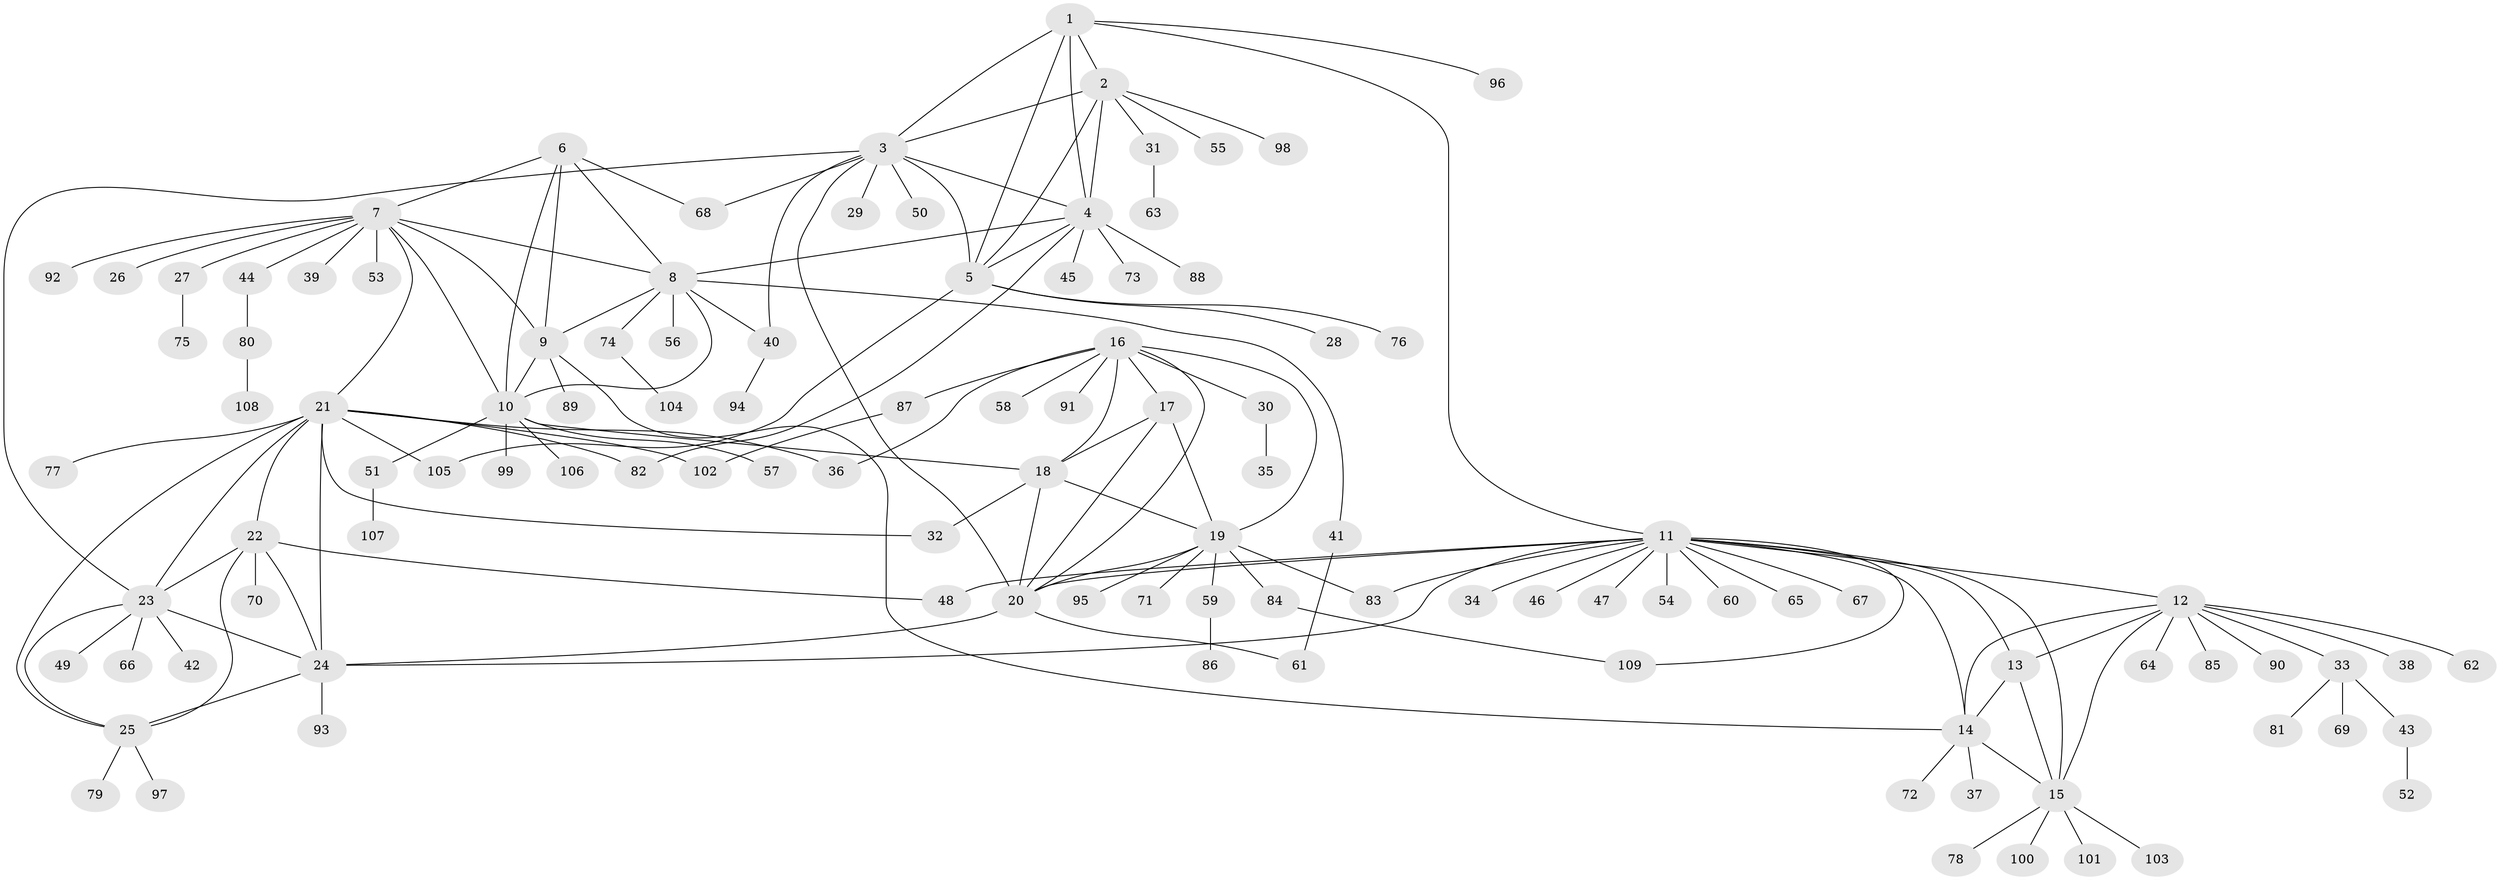 // coarse degree distribution, {1: 0.5454545454545454, 11: 0.030303030303030304, 2: 0.09090909090909091, 8: 0.030303030303030304, 4: 0.09090909090909091, 5: 0.09090909090909091, 9: 0.030303030303030304, 6: 0.06060606060606061, 7: 0.030303030303030304}
// Generated by graph-tools (version 1.1) at 2025/37/03/04/25 23:37:35]
// undirected, 109 vertices, 155 edges
graph export_dot {
  node [color=gray90,style=filled];
  1;
  2;
  3;
  4;
  5;
  6;
  7;
  8;
  9;
  10;
  11;
  12;
  13;
  14;
  15;
  16;
  17;
  18;
  19;
  20;
  21;
  22;
  23;
  24;
  25;
  26;
  27;
  28;
  29;
  30;
  31;
  32;
  33;
  34;
  35;
  36;
  37;
  38;
  39;
  40;
  41;
  42;
  43;
  44;
  45;
  46;
  47;
  48;
  49;
  50;
  51;
  52;
  53;
  54;
  55;
  56;
  57;
  58;
  59;
  60;
  61;
  62;
  63;
  64;
  65;
  66;
  67;
  68;
  69;
  70;
  71;
  72;
  73;
  74;
  75;
  76;
  77;
  78;
  79;
  80;
  81;
  82;
  83;
  84;
  85;
  86;
  87;
  88;
  89;
  90;
  91;
  92;
  93;
  94;
  95;
  96;
  97;
  98;
  99;
  100;
  101;
  102;
  103;
  104;
  105;
  106;
  107;
  108;
  109;
  1 -- 2;
  1 -- 3;
  1 -- 4;
  1 -- 5;
  1 -- 11;
  1 -- 96;
  2 -- 3;
  2 -- 4;
  2 -- 5;
  2 -- 31;
  2 -- 55;
  2 -- 98;
  3 -- 4;
  3 -- 5;
  3 -- 20;
  3 -- 23;
  3 -- 29;
  3 -- 40;
  3 -- 50;
  3 -- 68;
  4 -- 5;
  4 -- 8;
  4 -- 45;
  4 -- 73;
  4 -- 82;
  4 -- 88;
  5 -- 28;
  5 -- 76;
  5 -- 105;
  6 -- 7;
  6 -- 8;
  6 -- 9;
  6 -- 10;
  6 -- 68;
  7 -- 8;
  7 -- 9;
  7 -- 10;
  7 -- 21;
  7 -- 26;
  7 -- 27;
  7 -- 39;
  7 -- 44;
  7 -- 53;
  7 -- 92;
  8 -- 9;
  8 -- 10;
  8 -- 40;
  8 -- 41;
  8 -- 56;
  8 -- 74;
  9 -- 10;
  9 -- 14;
  9 -- 89;
  10 -- 18;
  10 -- 51;
  10 -- 57;
  10 -- 99;
  10 -- 106;
  11 -- 12;
  11 -- 13;
  11 -- 14;
  11 -- 15;
  11 -- 20;
  11 -- 24;
  11 -- 34;
  11 -- 46;
  11 -- 47;
  11 -- 48;
  11 -- 54;
  11 -- 60;
  11 -- 65;
  11 -- 67;
  11 -- 83;
  11 -- 109;
  12 -- 13;
  12 -- 14;
  12 -- 15;
  12 -- 33;
  12 -- 38;
  12 -- 62;
  12 -- 64;
  12 -- 85;
  12 -- 90;
  13 -- 14;
  13 -- 15;
  14 -- 15;
  14 -- 37;
  14 -- 72;
  15 -- 78;
  15 -- 100;
  15 -- 101;
  15 -- 103;
  16 -- 17;
  16 -- 18;
  16 -- 19;
  16 -- 20;
  16 -- 30;
  16 -- 36;
  16 -- 58;
  16 -- 87;
  16 -- 91;
  17 -- 18;
  17 -- 19;
  17 -- 20;
  18 -- 19;
  18 -- 20;
  18 -- 32;
  19 -- 20;
  19 -- 59;
  19 -- 71;
  19 -- 83;
  19 -- 84;
  19 -- 95;
  20 -- 24;
  20 -- 61;
  21 -- 22;
  21 -- 23;
  21 -- 24;
  21 -- 25;
  21 -- 32;
  21 -- 36;
  21 -- 77;
  21 -- 82;
  21 -- 102;
  21 -- 105;
  22 -- 23;
  22 -- 24;
  22 -- 25;
  22 -- 48;
  22 -- 70;
  23 -- 24;
  23 -- 25;
  23 -- 42;
  23 -- 49;
  23 -- 66;
  24 -- 25;
  24 -- 93;
  25 -- 79;
  25 -- 97;
  27 -- 75;
  30 -- 35;
  31 -- 63;
  33 -- 43;
  33 -- 69;
  33 -- 81;
  40 -- 94;
  41 -- 61;
  43 -- 52;
  44 -- 80;
  51 -- 107;
  59 -- 86;
  74 -- 104;
  80 -- 108;
  84 -- 109;
  87 -- 102;
}

